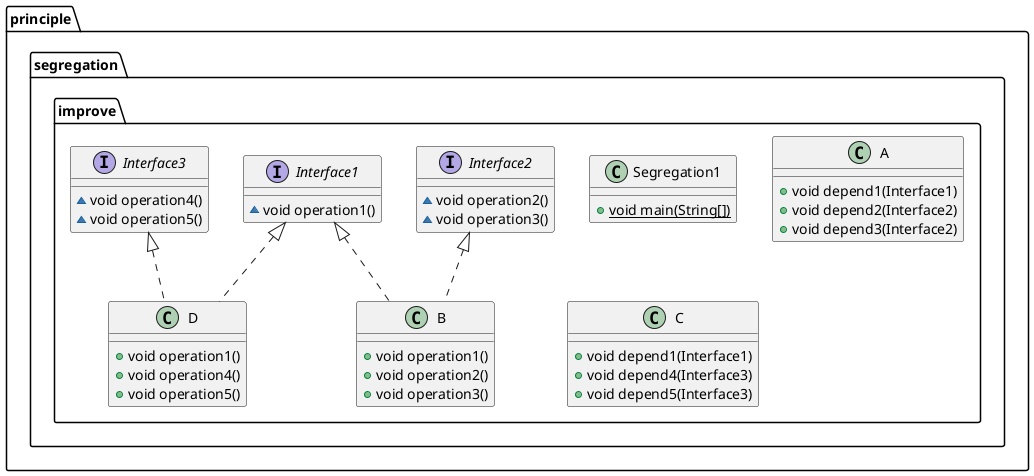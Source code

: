 @startuml
class principle.segregation.improve.Segregation1 {
+ {static} void main(String[])
}
interface principle.segregation.improve.Interface1 {
~ void operation1()
}
interface principle.segregation.improve.Interface2 {
~ void operation2()
~ void operation3()
}
interface principle.segregation.improve.Interface3 {
~ void operation4()
~ void operation5()
}
class principle.segregation.improve.B {
+ void operation1()
+ void operation2()
+ void operation3()
}
class principle.segregation.improve.D {
+ void operation1()
+ void operation4()
+ void operation5()
}
class principle.segregation.improve.A {
+ void depend1(Interface1)
+ void depend2(Interface2)
+ void depend3(Interface2)
}
class principle.segregation.improve.C {
+ void depend1(Interface1)
+ void depend4(Interface3)
+ void depend5(Interface3)
}


principle.segregation.improve.Interface1 <|.. principle.segregation.improve.B
principle.segregation.improve.Interface2 <|.. principle.segregation.improve.B
principle.segregation.improve.Interface1 <|.. principle.segregation.improve.D
principle.segregation.improve.Interface3 <|.. principle.segregation.improve.D
@enduml